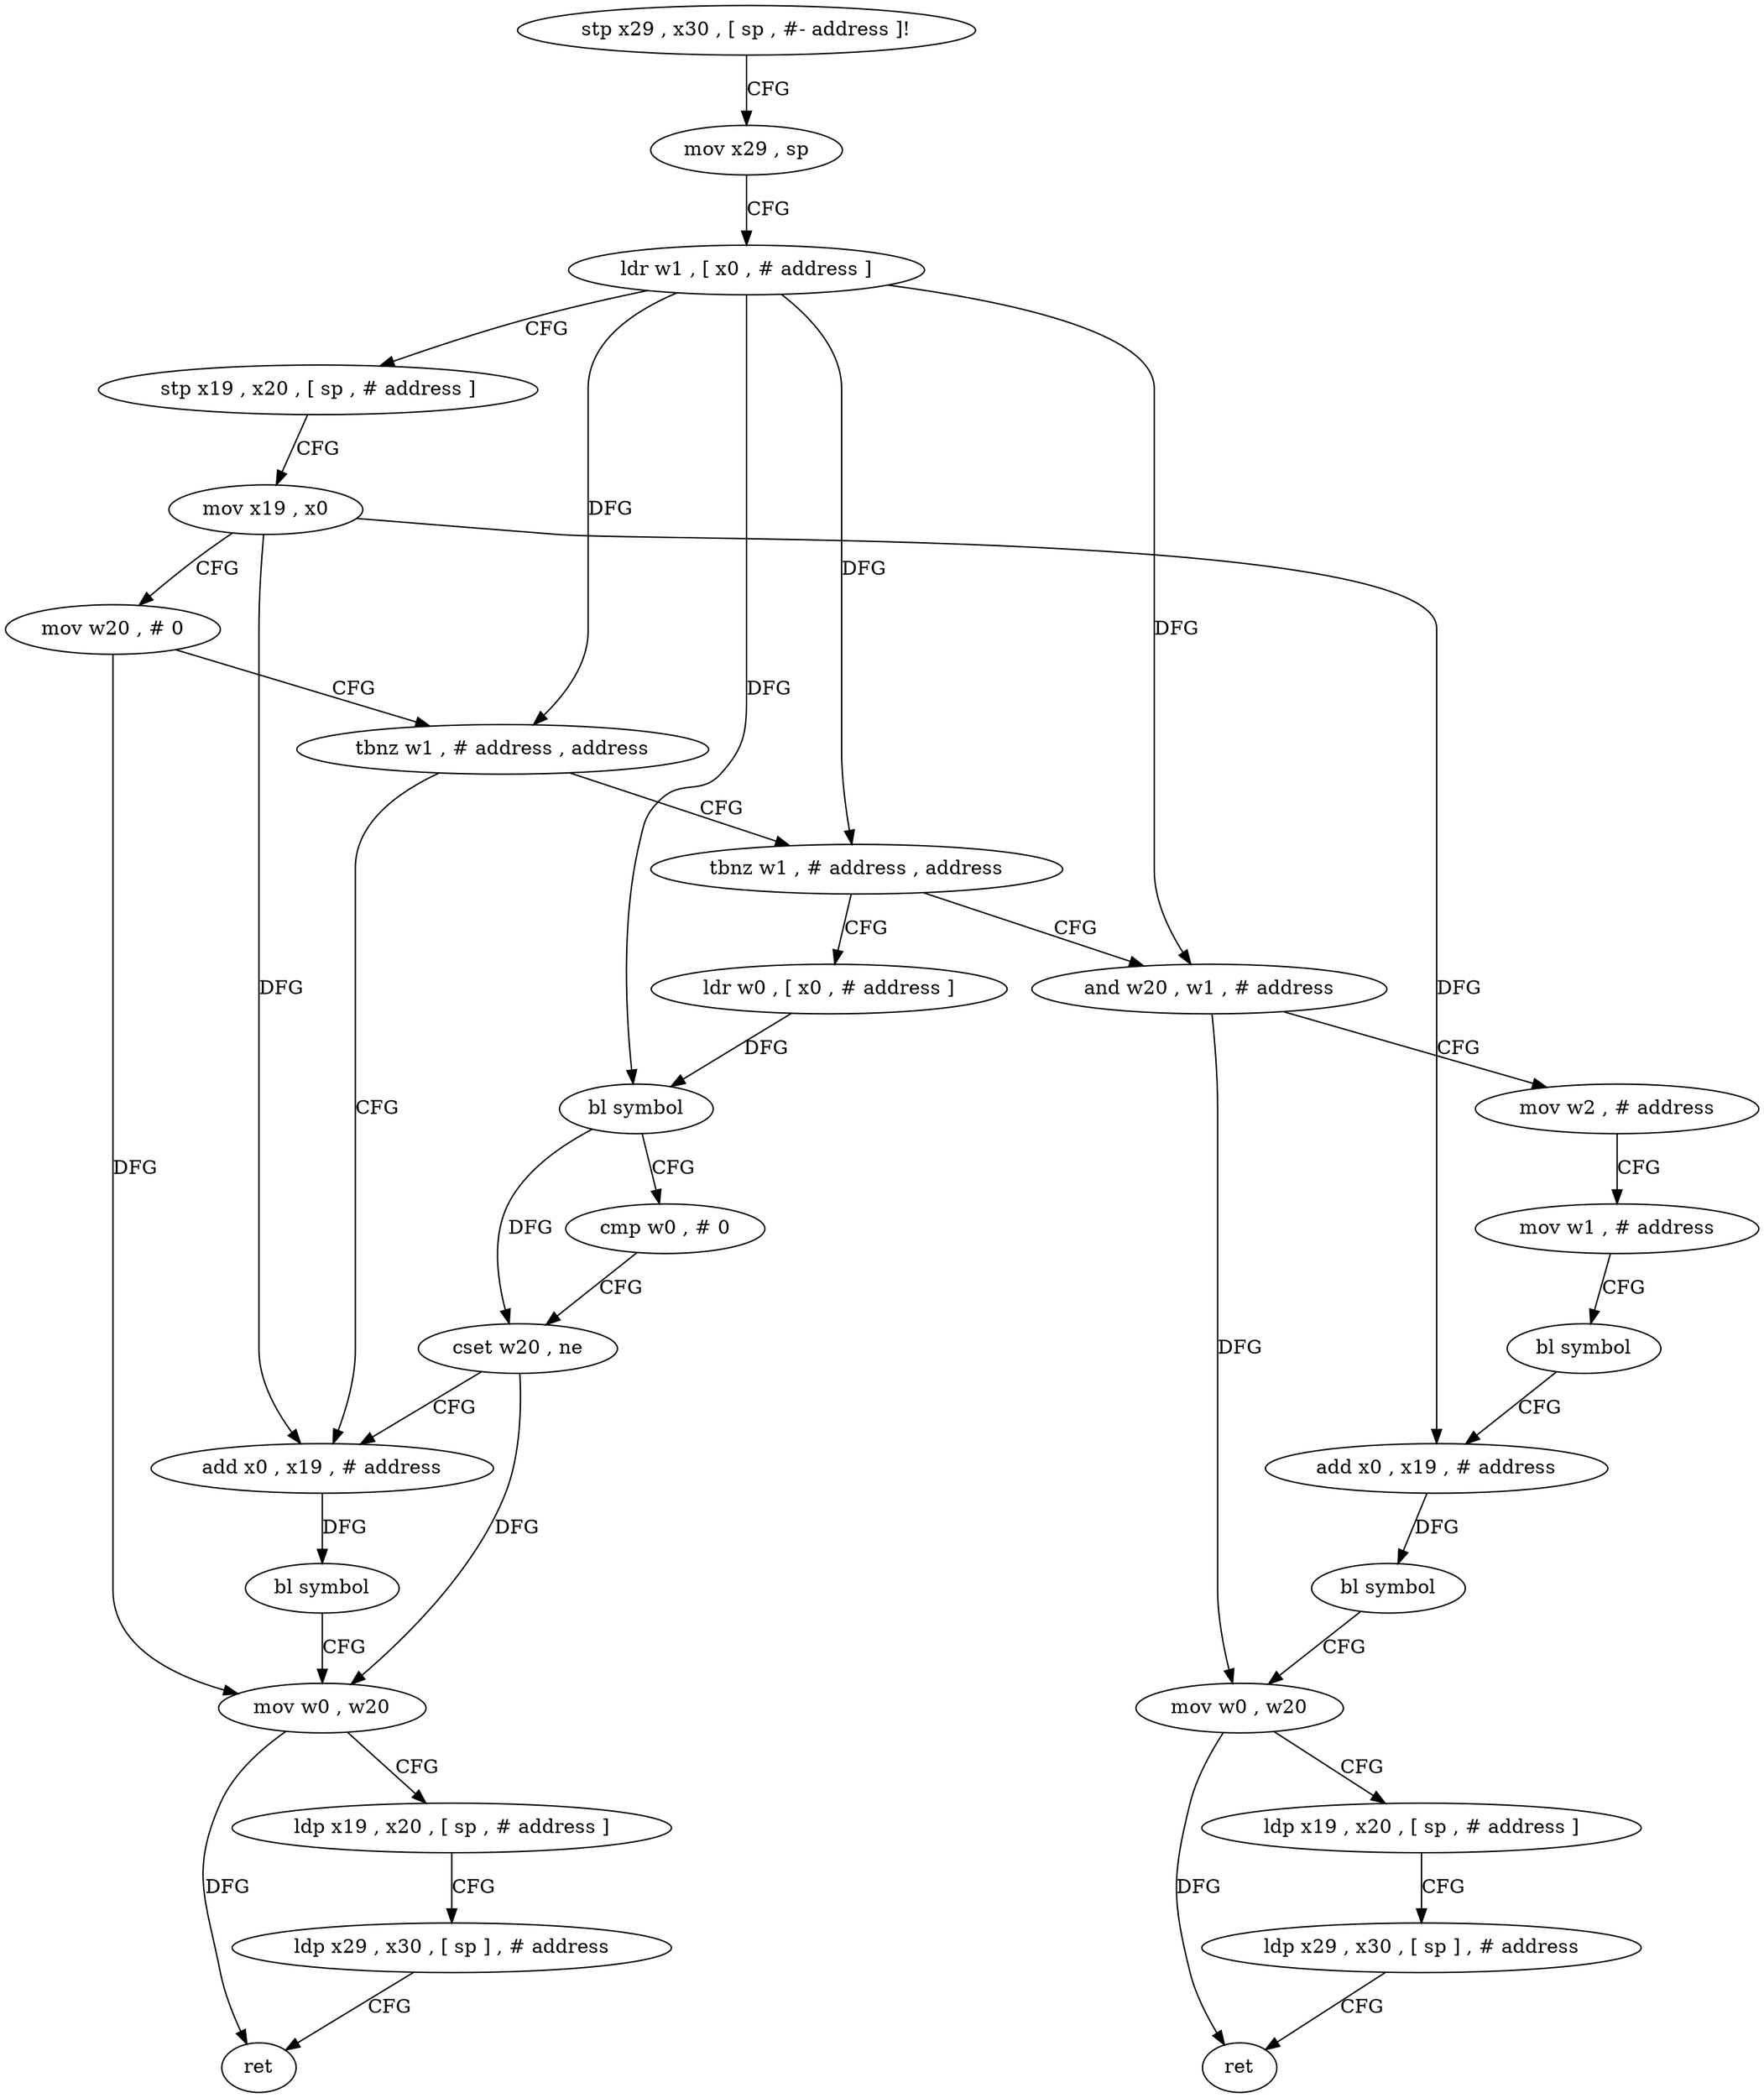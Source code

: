 digraph "func" {
"4274792" [label = "stp x29 , x30 , [ sp , #- address ]!" ]
"4274796" [label = "mov x29 , sp" ]
"4274800" [label = "ldr w1 , [ x0 , # address ]" ]
"4274804" [label = "stp x19 , x20 , [ sp , # address ]" ]
"4274808" [label = "mov x19 , x0" ]
"4274812" [label = "mov w20 , # 0" ]
"4274816" [label = "tbnz w1 , # address , address" ]
"4274840" [label = "add x0 , x19 , # address" ]
"4274820" [label = "tbnz w1 , # address , address" ]
"4274844" [label = "bl symbol" ]
"4274848" [label = "mov w0 , w20" ]
"4274852" [label = "ldp x19 , x20 , [ sp , # address ]" ]
"4274856" [label = "ldp x29 , x30 , [ sp ] , # address" ]
"4274860" [label = "ret" ]
"4274864" [label = "and w20 , w1 , # address" ]
"4274824" [label = "ldr w0 , [ x0 , # address ]" ]
"4274868" [label = "mov w2 , # address" ]
"4274872" [label = "mov w1 , # address" ]
"4274876" [label = "bl symbol" ]
"4274880" [label = "add x0 , x19 , # address" ]
"4274884" [label = "bl symbol" ]
"4274888" [label = "mov w0 , w20" ]
"4274892" [label = "ldp x19 , x20 , [ sp , # address ]" ]
"4274896" [label = "ldp x29 , x30 , [ sp ] , # address" ]
"4274900" [label = "ret" ]
"4274828" [label = "bl symbol" ]
"4274832" [label = "cmp w0 , # 0" ]
"4274836" [label = "cset w20 , ne" ]
"4274792" -> "4274796" [ label = "CFG" ]
"4274796" -> "4274800" [ label = "CFG" ]
"4274800" -> "4274804" [ label = "CFG" ]
"4274800" -> "4274816" [ label = "DFG" ]
"4274800" -> "4274820" [ label = "DFG" ]
"4274800" -> "4274864" [ label = "DFG" ]
"4274800" -> "4274828" [ label = "DFG" ]
"4274804" -> "4274808" [ label = "CFG" ]
"4274808" -> "4274812" [ label = "CFG" ]
"4274808" -> "4274840" [ label = "DFG" ]
"4274808" -> "4274880" [ label = "DFG" ]
"4274812" -> "4274816" [ label = "CFG" ]
"4274812" -> "4274848" [ label = "DFG" ]
"4274816" -> "4274840" [ label = "CFG" ]
"4274816" -> "4274820" [ label = "CFG" ]
"4274840" -> "4274844" [ label = "DFG" ]
"4274820" -> "4274864" [ label = "CFG" ]
"4274820" -> "4274824" [ label = "CFG" ]
"4274844" -> "4274848" [ label = "CFG" ]
"4274848" -> "4274852" [ label = "CFG" ]
"4274848" -> "4274860" [ label = "DFG" ]
"4274852" -> "4274856" [ label = "CFG" ]
"4274856" -> "4274860" [ label = "CFG" ]
"4274864" -> "4274868" [ label = "CFG" ]
"4274864" -> "4274888" [ label = "DFG" ]
"4274824" -> "4274828" [ label = "DFG" ]
"4274868" -> "4274872" [ label = "CFG" ]
"4274872" -> "4274876" [ label = "CFG" ]
"4274876" -> "4274880" [ label = "CFG" ]
"4274880" -> "4274884" [ label = "DFG" ]
"4274884" -> "4274888" [ label = "CFG" ]
"4274888" -> "4274892" [ label = "CFG" ]
"4274888" -> "4274900" [ label = "DFG" ]
"4274892" -> "4274896" [ label = "CFG" ]
"4274896" -> "4274900" [ label = "CFG" ]
"4274828" -> "4274832" [ label = "CFG" ]
"4274828" -> "4274836" [ label = "DFG" ]
"4274832" -> "4274836" [ label = "CFG" ]
"4274836" -> "4274840" [ label = "CFG" ]
"4274836" -> "4274848" [ label = "DFG" ]
}
